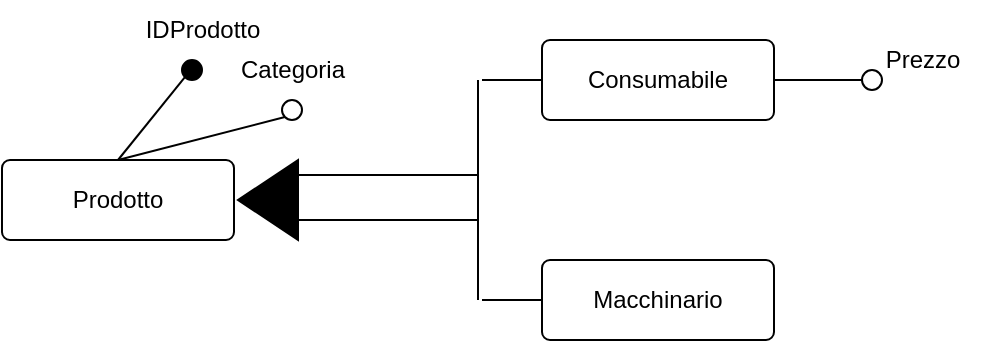 <mxfile version="20.2.3" type="device"><diagram id="GdjoWjz54S655OJmaW-W" name="Pagina-1"><mxGraphModel dx="1038" dy="641" grid="0" gridSize="10" guides="1" tooltips="1" connect="1" arrows="1" fold="1" page="1" pageScale="1" pageWidth="827" pageHeight="1169" math="0" shadow="0"><root><mxCell id="0"/><mxCell id="1" parent="0"/><mxCell id="JCh4wjcYHhFcz-Zov3iY-1" value="Prodotto" style="rounded=1;arcSize=10;whiteSpace=wrap;html=1;align=center;" parent="1" vertex="1"><mxGeometry x="130" y="190" width="116" height="40" as="geometry"/></mxCell><mxCell id="JCh4wjcYHhFcz-Zov3iY-2" value="" style="endArrow=none;html=1;rounded=0;entryX=0.5;entryY=0;entryDx=0;entryDy=0;exitX=0;exitY=1;exitDx=0;exitDy=0;" parent="1" source="JCh4wjcYHhFcz-Zov3iY-5" target="JCh4wjcYHhFcz-Zov3iY-1" edge="1"><mxGeometry width="50" height="50" relative="1" as="geometry"><mxPoint x="390" y="340" as="sourcePoint"/><mxPoint x="406.718" y="323.282" as="targetPoint"/></mxGeometry></mxCell><mxCell id="JCh4wjcYHhFcz-Zov3iY-4" value="" style="ellipse;whiteSpace=wrap;html=1;aspect=fixed;" parent="1" vertex="1"><mxGeometry x="270" y="160" width="10" height="10" as="geometry"/></mxCell><mxCell id="JCh4wjcYHhFcz-Zov3iY-5" value="" style="ellipse;whiteSpace=wrap;html=1;aspect=fixed;fillColor=#000000;" parent="1" vertex="1"><mxGeometry x="220" y="140" width="10" height="10" as="geometry"/></mxCell><mxCell id="JCh4wjcYHhFcz-Zov3iY-6" value="" style="endArrow=none;html=1;rounded=0;entryX=0.5;entryY=0;entryDx=0;entryDy=0;exitX=0;exitY=1;exitDx=0;exitDy=0;" parent="1" source="JCh4wjcYHhFcz-Zov3iY-4" target="JCh4wjcYHhFcz-Zov3iY-1" edge="1"><mxGeometry width="50" height="50" relative="1" as="geometry"><mxPoint x="231.464" y="158.536" as="sourcePoint"/><mxPoint x="198" y="200" as="targetPoint"/></mxGeometry></mxCell><mxCell id="JCh4wjcYHhFcz-Zov3iY-7" value="IDProdotto" style="text;html=1;align=center;verticalAlign=middle;resizable=0;points=[];autosize=1;strokeColor=none;fillColor=none;" parent="1" vertex="1"><mxGeometry x="190" y="110" width="80" height="30" as="geometry"/></mxCell><mxCell id="JCh4wjcYHhFcz-Zov3iY-8" value="Categoria" style="text;html=1;align=center;verticalAlign=middle;resizable=0;points=[];autosize=1;strokeColor=none;fillColor=none;" parent="1" vertex="1"><mxGeometry x="235" y="130" width="80" height="30" as="geometry"/></mxCell><mxCell id="JCh4wjcYHhFcz-Zov3iY-10" value="" style="triangle;whiteSpace=wrap;html=1;fillColor=#000000;rotation=-180;" parent="1" vertex="1"><mxGeometry x="248" y="190" width="30" height="40" as="geometry"/></mxCell><mxCell id="JCh4wjcYHhFcz-Zov3iY-11" value="" style="rounded=0;whiteSpace=wrap;html=1;fillColor=#FFFFFF;" parent="1" vertex="1"><mxGeometry x="278" y="197.5" width="90" height="22.5" as="geometry"/></mxCell><mxCell id="JCh4wjcYHhFcz-Zov3iY-12" value="Macchinario" style="rounded=1;arcSize=10;whiteSpace=wrap;html=1;align=center;" parent="1" vertex="1"><mxGeometry x="400" y="240" width="116" height="40" as="geometry"/></mxCell><mxCell id="JCh4wjcYHhFcz-Zov3iY-13" value="Consumabile" style="rounded=1;arcSize=10;whiteSpace=wrap;html=1;align=center;" parent="1" vertex="1"><mxGeometry x="400" y="130" width="116" height="40" as="geometry"/></mxCell><mxCell id="JCh4wjcYHhFcz-Zov3iY-14" value="" style="endArrow=none;html=1;rounded=0;" parent="1" edge="1"><mxGeometry width="50" height="50" relative="1" as="geometry"><mxPoint x="368" y="260" as="sourcePoint"/><mxPoint x="368" y="150" as="targetPoint"/></mxGeometry></mxCell><mxCell id="JCh4wjcYHhFcz-Zov3iY-15" value="" style="endArrow=none;html=1;rounded=0;entryX=0;entryY=0.5;entryDx=0;entryDy=0;" parent="1" target="JCh4wjcYHhFcz-Zov3iY-12" edge="1"><mxGeometry width="50" height="50" relative="1" as="geometry"><mxPoint x="370" y="260" as="sourcePoint"/><mxPoint x="440" y="290" as="targetPoint"/></mxGeometry></mxCell><mxCell id="JCh4wjcYHhFcz-Zov3iY-16" value="" style="endArrow=none;html=1;rounded=0;entryX=0;entryY=0.5;entryDx=0;entryDy=0;" parent="1" target="JCh4wjcYHhFcz-Zov3iY-13" edge="1"><mxGeometry width="50" height="50" relative="1" as="geometry"><mxPoint x="370" y="150" as="sourcePoint"/><mxPoint x="440" y="290" as="targetPoint"/></mxGeometry></mxCell><mxCell id="JCh4wjcYHhFcz-Zov3iY-17" value="" style="ellipse;whiteSpace=wrap;html=1;aspect=fixed;" parent="1" vertex="1"><mxGeometry x="560" y="145" width="10" height="10" as="geometry"/></mxCell><mxCell id="JCh4wjcYHhFcz-Zov3iY-18" value="" style="endArrow=none;html=1;rounded=0;entryX=0;entryY=0.5;entryDx=0;entryDy=0;exitX=1;exitY=0.5;exitDx=0;exitDy=0;" parent="1" source="JCh4wjcYHhFcz-Zov3iY-13" target="JCh4wjcYHhFcz-Zov3iY-17" edge="1"><mxGeometry width="50" height="50" relative="1" as="geometry"><mxPoint x="390" y="340" as="sourcePoint"/><mxPoint x="440" y="290" as="targetPoint"/></mxGeometry></mxCell><mxCell id="JCh4wjcYHhFcz-Zov3iY-19" value="Prezzo" style="text;html=1;align=center;verticalAlign=middle;resizable=0;points=[];autosize=1;strokeColor=none;fillColor=none;" parent="1" vertex="1"><mxGeometry x="560" y="125" width="60" height="30" as="geometry"/></mxCell></root></mxGraphModel></diagram></mxfile>